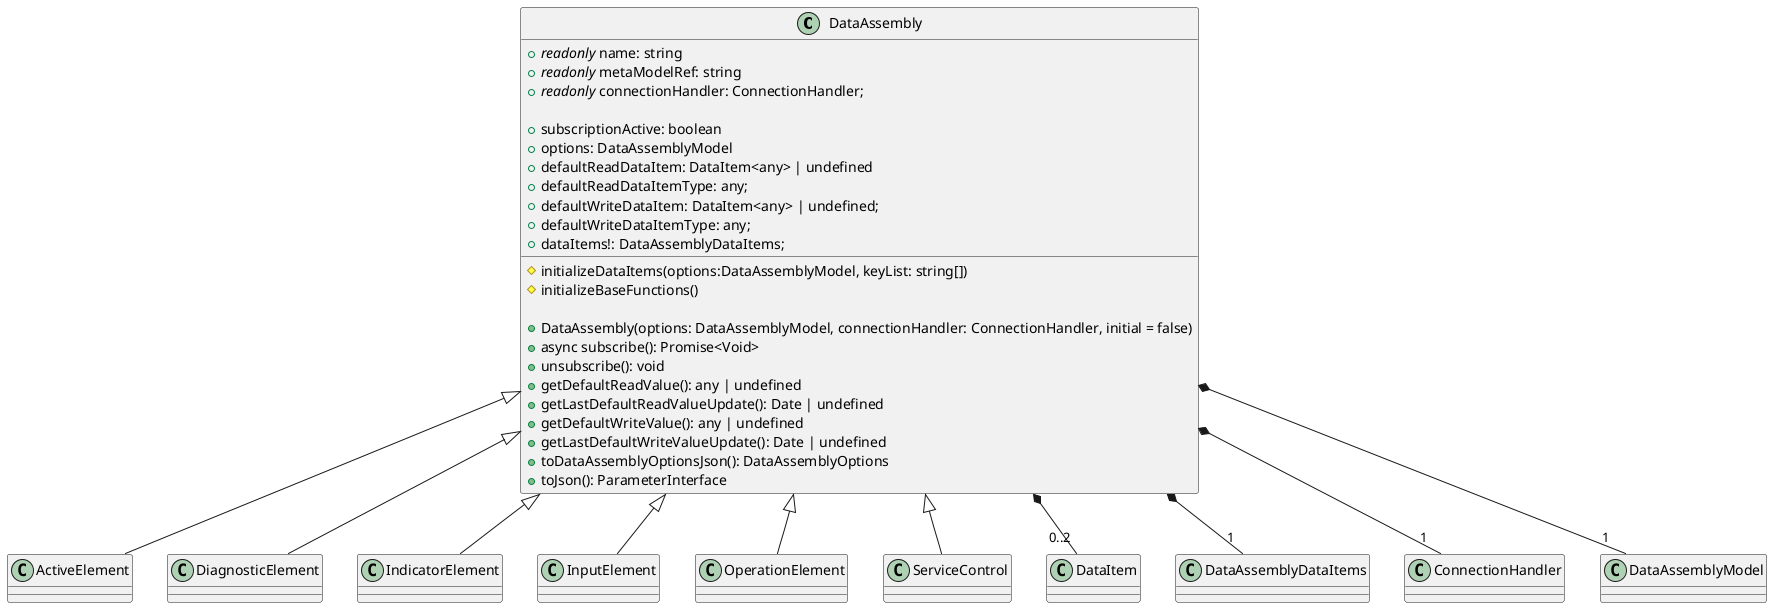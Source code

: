 /*
 * MIT License
 *
 * Copyright (c) 2021 P2O-Lab <p2o-lab@mailbox.tu-dresden.de>,
 * Chair for Process Control Systems, Technische Universität Dresden
 *
 * Permission is hereby granted, free of charge, to any person obtaining a copy
 * of this software and associated documentation files (the "Software"), to deal
 * in the Software without restriction, including without limitation the rights
 * to use, copy, modify, merge, publish, distribute, sublicense, and/or sell
 * copies of the Software, and to permit persons to whom the Software is
 * furnished to do so, subject to the following conditions:
 *
 * The above copyright notice and this permission notice shall be included in all
 * copies or substantial portions of the Software.
 *
 * THE SOFTWARE IS PROVIDED "AS IS", WITHOUT WARRANTY OF ANY KIND, EXPRESS OR
 * IMPLIED, INCLUDING BUT NOT LIMITED TO THE WARRANTIES OF MERCHANTABILITY,
 * FITNESS FOR A PARTICULAR PURPOSE AND NONINFRINGEMENT. IN NO EVENT SHALL THE
 * AUTHORS OR COPYRIGHT HOLDERS BE LIABLE FOR ANY CLAIM, DAMAGES OR OTHER
 * LIABILITY, WHETHER IN AN ACTION OF CONTRACT, TORT OR OTHERWISE, ARISING FROM,
 * OUT OF OR IN CONNECTION WITH THE SOFTWARE OR THE USE OR OTHER DEALINGS IN THE
 * SOFTWARE.
 */
 
@startuml
'https://plantuml.com/class-diagram


class DataAssembly{
    + //readonly// name: string
    + //readonly// metaModelRef: string
    + //readonly// connectionHandler: ConnectionHandler;

    + subscriptionActive: boolean
    + options: DataAssemblyModel
    + defaultReadDataItem: DataItem<any> | undefined
    + defaultReadDataItemType: any;
    + defaultWriteDataItem: DataItem<any> | undefined;
    + defaultWriteDataItemType: any;
    + dataItems!: DataAssemblyDataItems;

    # initializeDataItems(options:DataAssemblyModel, keyList: string[])
    # initializeBaseFunctions()

    + DataAssembly(options: DataAssemblyModel, connectionHandler: ConnectionHandler, initial = false)
	+ async subscribe(): Promise<Void>
	+ unsubscribe(): void
	+ getDefaultReadValue(): any | undefined
	+ getLastDefaultReadValueUpdate(): Date | undefined
	+ getDefaultWriteValue(): any | undefined
	+ getLastDefaultWriteValueUpdate(): Date | undefined
	+ toDataAssemblyOptionsJson(): DataAssemblyOptions
	+ toJson(): ParameterInterface
}


DataAssembly <|-- ActiveElement
DataAssembly <|-- DiagnosticElement
DataAssembly <|-- IndicatorElement
DataAssembly <|-- InputElement
DataAssembly <|-- OperationElement
DataAssembly <|-- ServiceControl
DataAssembly *-- "0..2" DataItem
DataAssembly *-- "1" DataAssemblyDataItems
DataAssembly *-- "1" ConnectionHandler
DataAssembly *-- "1" DataAssemblyModel



@enduml
